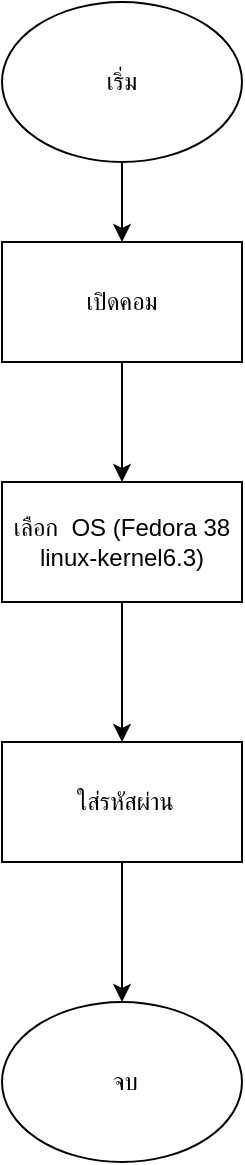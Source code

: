 <mxfile version="21.6.5" type="github">
  <diagram name="Page-1" id="wVBIVsFh_yA82yIXXX95">
    <mxGraphModel dx="1434" dy="739" grid="1" gridSize="10" guides="1" tooltips="1" connect="1" arrows="1" fold="1" page="1" pageScale="1" pageWidth="850" pageHeight="1100" math="0" shadow="0">
      <root>
        <mxCell id="0" />
        <mxCell id="1" parent="0" />
        <mxCell id="QnYDVaz9E81MxCuKdatq-3" style="edgeStyle=orthogonalEdgeStyle;rounded=0;orthogonalLoop=1;jettySize=auto;html=1;exitX=0.5;exitY=1;exitDx=0;exitDy=0;entryX=0.5;entryY=0;entryDx=0;entryDy=0;" edge="1" parent="1" source="QnYDVaz9E81MxCuKdatq-1" target="QnYDVaz9E81MxCuKdatq-2">
          <mxGeometry relative="1" as="geometry" />
        </mxCell>
        <mxCell id="QnYDVaz9E81MxCuKdatq-1" value="เริ่ม" style="ellipse;whiteSpace=wrap;html=1;" vertex="1" parent="1">
          <mxGeometry x="350" y="100" width="120" height="80" as="geometry" />
        </mxCell>
        <mxCell id="QnYDVaz9E81MxCuKdatq-5" style="edgeStyle=orthogonalEdgeStyle;rounded=0;orthogonalLoop=1;jettySize=auto;html=1;exitX=0.5;exitY=1;exitDx=0;exitDy=0;entryX=0.5;entryY=0;entryDx=0;entryDy=0;" edge="1" parent="1" source="QnYDVaz9E81MxCuKdatq-2" target="QnYDVaz9E81MxCuKdatq-4">
          <mxGeometry relative="1" as="geometry" />
        </mxCell>
        <mxCell id="QnYDVaz9E81MxCuKdatq-2" value="เปิดคอม" style="rounded=0;whiteSpace=wrap;html=1;" vertex="1" parent="1">
          <mxGeometry x="350" y="220" width="120" height="60" as="geometry" />
        </mxCell>
        <mxCell id="QnYDVaz9E81MxCuKdatq-6" style="edgeStyle=orthogonalEdgeStyle;rounded=0;orthogonalLoop=1;jettySize=auto;html=1;exitX=0.5;exitY=1;exitDx=0;exitDy=0;" edge="1" parent="1" source="QnYDVaz9E81MxCuKdatq-4">
          <mxGeometry relative="1" as="geometry">
            <mxPoint x="410" y="470" as="targetPoint" />
          </mxGeometry>
        </mxCell>
        <mxCell id="QnYDVaz9E81MxCuKdatq-4" value="เลือก&amp;nbsp; OS (Fedora 38 linux-kernel6.3)" style="rounded=0;whiteSpace=wrap;html=1;" vertex="1" parent="1">
          <mxGeometry x="350" y="340" width="120" height="60" as="geometry" />
        </mxCell>
        <mxCell id="QnYDVaz9E81MxCuKdatq-10" style="edgeStyle=orthogonalEdgeStyle;rounded=0;orthogonalLoop=1;jettySize=auto;html=1;exitX=0.5;exitY=1;exitDx=0;exitDy=0;entryX=0.5;entryY=0;entryDx=0;entryDy=0;" edge="1" parent="1" source="QnYDVaz9E81MxCuKdatq-8">
          <mxGeometry relative="1" as="geometry">
            <mxPoint x="410" y="600" as="targetPoint" />
          </mxGeometry>
        </mxCell>
        <mxCell id="QnYDVaz9E81MxCuKdatq-8" value="&amp;nbsp;ใส่รหัสผ่าน" style="rounded=0;whiteSpace=wrap;html=1;" vertex="1" parent="1">
          <mxGeometry x="350" y="470" width="120" height="60" as="geometry" />
        </mxCell>
        <mxCell id="QnYDVaz9E81MxCuKdatq-11" value="&amp;nbsp;จบ" style="ellipse;whiteSpace=wrap;html=1;" vertex="1" parent="1">
          <mxGeometry x="350" y="600" width="120" height="80" as="geometry" />
        </mxCell>
      </root>
    </mxGraphModel>
  </diagram>
</mxfile>
